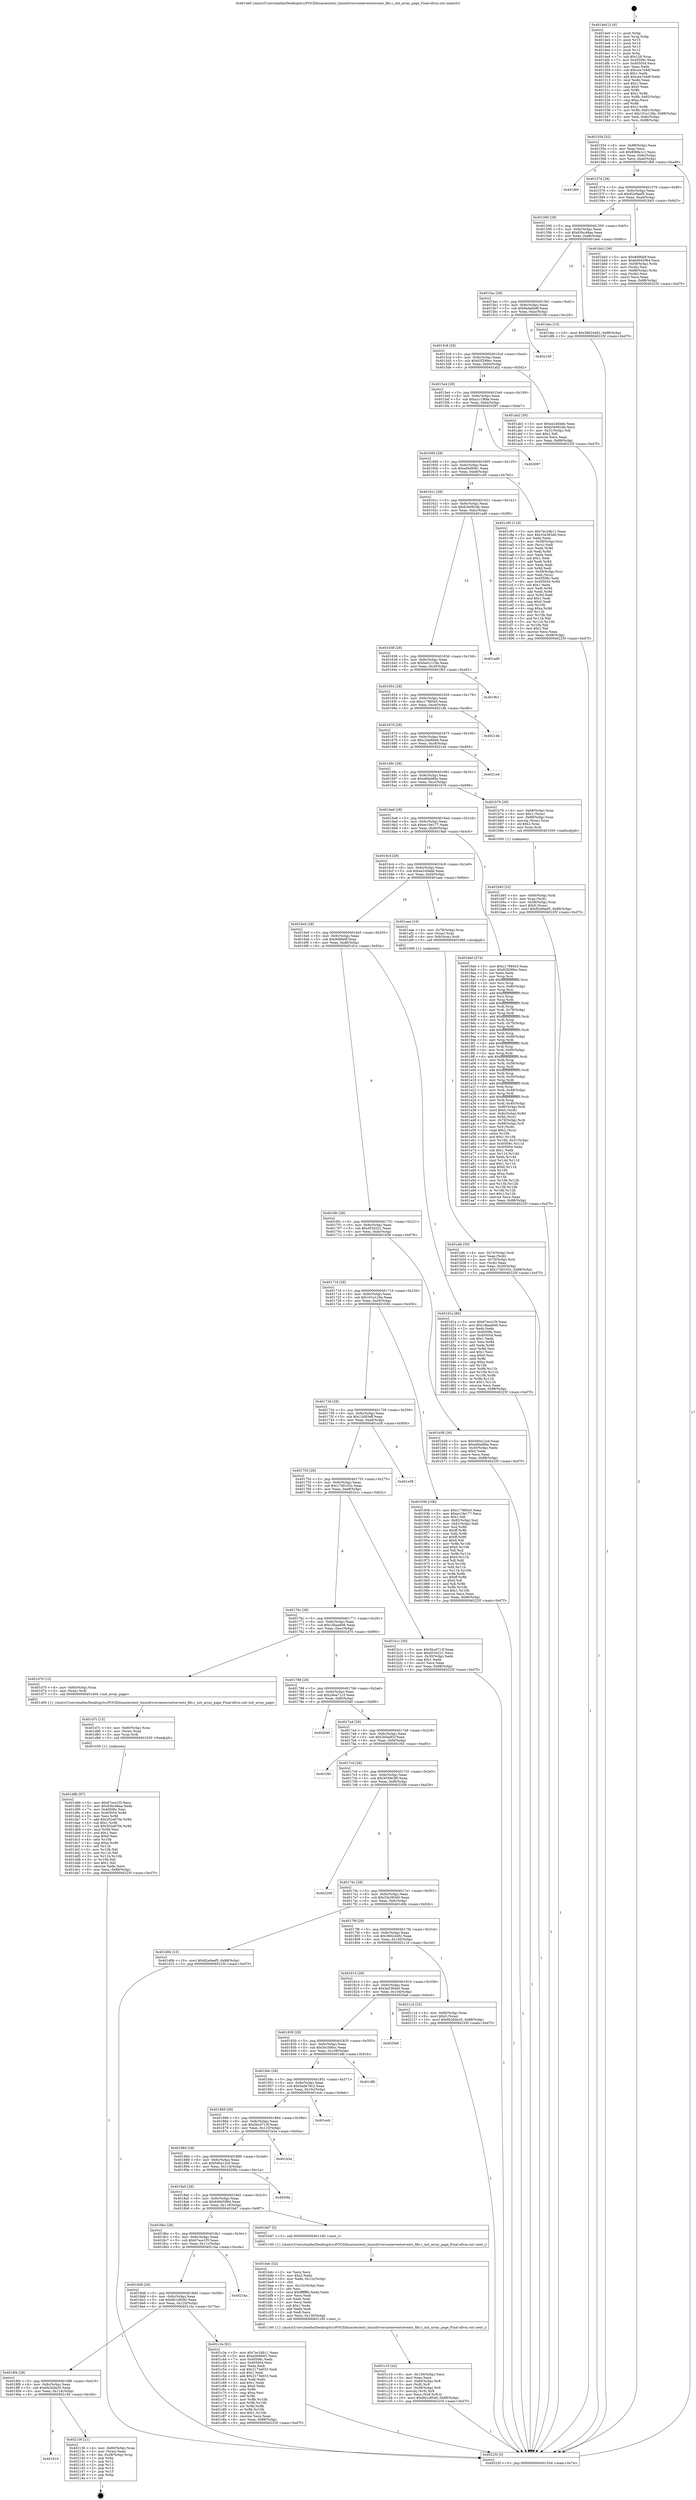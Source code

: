 digraph "0x4014e0" {
  label = "0x4014e0 (/mnt/c/Users/mathe/Desktop/tcc/POCII/binaries/extr_linuxdriversxeneventsevents_fifo.c_init_array_page_Final-ollvm.out::main(0))"
  labelloc = "t"
  node[shape=record]

  Entry [label="",width=0.3,height=0.3,shape=circle,fillcolor=black,style=filled]
  "0x401554" [label="{
     0x401554 [32]\l
     | [instrs]\l
     &nbsp;&nbsp;0x401554 \<+6\>: mov -0x88(%rbp),%eax\l
     &nbsp;&nbsp;0x40155a \<+2\>: mov %eax,%ecx\l
     &nbsp;&nbsp;0x40155c \<+6\>: sub $0x806fa1c1,%ecx\l
     &nbsp;&nbsp;0x401562 \<+6\>: mov %eax,-0x9c(%rbp)\l
     &nbsp;&nbsp;0x401568 \<+6\>: mov %ecx,-0xa0(%rbp)\l
     &nbsp;&nbsp;0x40156e \<+6\>: je 0000000000401fb9 \<main+0xad9\>\l
  }"]
  "0x401fb9" [label="{
     0x401fb9\l
  }", style=dashed]
  "0x401574" [label="{
     0x401574 [28]\l
     | [instrs]\l
     &nbsp;&nbsp;0x401574 \<+5\>: jmp 0000000000401579 \<main+0x99\>\l
     &nbsp;&nbsp;0x401579 \<+6\>: mov -0x9c(%rbp),%eax\l
     &nbsp;&nbsp;0x40157f \<+5\>: sub $0x82e9aef5,%eax\l
     &nbsp;&nbsp;0x401584 \<+6\>: mov %eax,-0xa4(%rbp)\l
     &nbsp;&nbsp;0x40158a \<+6\>: je 0000000000401bb3 \<main+0x6d3\>\l
  }"]
  Exit [label="",width=0.3,height=0.3,shape=circle,fillcolor=black,style=filled,peripheries=2]
  "0x401bb3" [label="{
     0x401bb3 [36]\l
     | [instrs]\l
     &nbsp;&nbsp;0x401bb3 \<+5\>: mov $0x8d9fa0f,%eax\l
     &nbsp;&nbsp;0x401bb8 \<+5\>: mov $0x64945984,%ecx\l
     &nbsp;&nbsp;0x401bbd \<+4\>: mov -0x58(%rbp),%rdx\l
     &nbsp;&nbsp;0x401bc1 \<+2\>: mov (%rdx),%esi\l
     &nbsp;&nbsp;0x401bc3 \<+4\>: mov -0x68(%rbp),%rdx\l
     &nbsp;&nbsp;0x401bc7 \<+2\>: cmp (%rdx),%esi\l
     &nbsp;&nbsp;0x401bc9 \<+3\>: cmovl %ecx,%eax\l
     &nbsp;&nbsp;0x401bcc \<+6\>: mov %eax,-0x88(%rbp)\l
     &nbsp;&nbsp;0x401bd2 \<+5\>: jmp 000000000040225f \<main+0xd7f\>\l
  }"]
  "0x401590" [label="{
     0x401590 [28]\l
     | [instrs]\l
     &nbsp;&nbsp;0x401590 \<+5\>: jmp 0000000000401595 \<main+0xb5\>\l
     &nbsp;&nbsp;0x401595 \<+6\>: mov -0x9c(%rbp),%eax\l
     &nbsp;&nbsp;0x40159b \<+5\>: sub $0x83bc48aa,%eax\l
     &nbsp;&nbsp;0x4015a0 \<+6\>: mov %eax,-0xa8(%rbp)\l
     &nbsp;&nbsp;0x4015a6 \<+6\>: je 0000000000401dec \<main+0x90c\>\l
  }"]
  "0x401910" [label="{
     0x401910\l
  }", style=dashed]
  "0x401dec" [label="{
     0x401dec [15]\l
     | [instrs]\l
     &nbsp;&nbsp;0x401dec \<+10\>: movl $0x36624492,-0x88(%rbp)\l
     &nbsp;&nbsp;0x401df6 \<+5\>: jmp 000000000040225f \<main+0xd7f\>\l
  }"]
  "0x4015ac" [label="{
     0x4015ac [28]\l
     | [instrs]\l
     &nbsp;&nbsp;0x4015ac \<+5\>: jmp 00000000004015b1 \<main+0xd1\>\l
     &nbsp;&nbsp;0x4015b1 \<+6\>: mov -0x9c(%rbp),%eax\l
     &nbsp;&nbsp;0x4015b7 \<+5\>: sub $0x8eda6b8f,%eax\l
     &nbsp;&nbsp;0x4015bc \<+6\>: mov %eax,-0xac(%rbp)\l
     &nbsp;&nbsp;0x4015c2 \<+6\>: je 0000000000402109 \<main+0xc29\>\l
  }"]
  "0x402136" [label="{
     0x402136 [21]\l
     | [instrs]\l
     &nbsp;&nbsp;0x402136 \<+4\>: mov -0x80(%rbp),%rax\l
     &nbsp;&nbsp;0x40213a \<+2\>: mov (%rax),%eax\l
     &nbsp;&nbsp;0x40213c \<+4\>: lea -0x28(%rbp),%rsp\l
     &nbsp;&nbsp;0x402140 \<+1\>: pop %rbx\l
     &nbsp;&nbsp;0x402141 \<+2\>: pop %r12\l
     &nbsp;&nbsp;0x402143 \<+2\>: pop %r13\l
     &nbsp;&nbsp;0x402145 \<+2\>: pop %r14\l
     &nbsp;&nbsp;0x402147 \<+2\>: pop %r15\l
     &nbsp;&nbsp;0x402149 \<+1\>: pop %rbp\l
     &nbsp;&nbsp;0x40214a \<+1\>: ret\l
  }"]
  "0x402109" [label="{
     0x402109\l
  }", style=dashed]
  "0x4015c8" [label="{
     0x4015c8 [28]\l
     | [instrs]\l
     &nbsp;&nbsp;0x4015c8 \<+5\>: jmp 00000000004015cd \<main+0xed\>\l
     &nbsp;&nbsp;0x4015cd \<+6\>: mov -0x9c(%rbp),%eax\l
     &nbsp;&nbsp;0x4015d3 \<+5\>: sub $0x92f299ec,%eax\l
     &nbsp;&nbsp;0x4015d8 \<+6\>: mov %eax,-0xb0(%rbp)\l
     &nbsp;&nbsp;0x4015de \<+6\>: je 0000000000401ab2 \<main+0x5d2\>\l
  }"]
  "0x401d8b" [label="{
     0x401d8b [97]\l
     | [instrs]\l
     &nbsp;&nbsp;0x401d8b \<+5\>: mov $0x67ece1f3,%ecx\l
     &nbsp;&nbsp;0x401d90 \<+5\>: mov $0x83bc48aa,%edx\l
     &nbsp;&nbsp;0x401d95 \<+7\>: mov 0x40506c,%esi\l
     &nbsp;&nbsp;0x401d9c \<+8\>: mov 0x405054,%r8d\l
     &nbsp;&nbsp;0x401da4 \<+3\>: mov %esi,%r9d\l
     &nbsp;&nbsp;0x401da7 \<+7\>: add $0x302e870e,%r9d\l
     &nbsp;&nbsp;0x401dae \<+4\>: sub $0x1,%r9d\l
     &nbsp;&nbsp;0x401db2 \<+7\>: sub $0x302e870e,%r9d\l
     &nbsp;&nbsp;0x401db9 \<+4\>: imul %r9d,%esi\l
     &nbsp;&nbsp;0x401dbd \<+3\>: and $0x1,%esi\l
     &nbsp;&nbsp;0x401dc0 \<+3\>: cmp $0x0,%esi\l
     &nbsp;&nbsp;0x401dc3 \<+4\>: sete %r10b\l
     &nbsp;&nbsp;0x401dc7 \<+4\>: cmp $0xa,%r8d\l
     &nbsp;&nbsp;0x401dcb \<+4\>: setl %r11b\l
     &nbsp;&nbsp;0x401dcf \<+3\>: mov %r10b,%bl\l
     &nbsp;&nbsp;0x401dd2 \<+3\>: and %r11b,%bl\l
     &nbsp;&nbsp;0x401dd5 \<+3\>: xor %r11b,%r10b\l
     &nbsp;&nbsp;0x401dd8 \<+3\>: or %r10b,%bl\l
     &nbsp;&nbsp;0x401ddb \<+3\>: test $0x1,%bl\l
     &nbsp;&nbsp;0x401dde \<+3\>: cmovne %edx,%ecx\l
     &nbsp;&nbsp;0x401de1 \<+6\>: mov %ecx,-0x88(%rbp)\l
     &nbsp;&nbsp;0x401de7 \<+5\>: jmp 000000000040225f \<main+0xd7f\>\l
  }"]
  "0x401ab2" [label="{
     0x401ab2 [30]\l
     | [instrs]\l
     &nbsp;&nbsp;0x401ab2 \<+5\>: mov $0xee240ebb,%eax\l
     &nbsp;&nbsp;0x401ab7 \<+5\>: mov $0xb3e0824b,%ecx\l
     &nbsp;&nbsp;0x401abc \<+3\>: mov -0x31(%rbp),%dl\l
     &nbsp;&nbsp;0x401abf \<+3\>: test $0x1,%dl\l
     &nbsp;&nbsp;0x401ac2 \<+3\>: cmovne %ecx,%eax\l
     &nbsp;&nbsp;0x401ac5 \<+6\>: mov %eax,-0x88(%rbp)\l
     &nbsp;&nbsp;0x401acb \<+5\>: jmp 000000000040225f \<main+0xd7f\>\l
  }"]
  "0x4015e4" [label="{
     0x4015e4 [28]\l
     | [instrs]\l
     &nbsp;&nbsp;0x4015e4 \<+5\>: jmp 00000000004015e9 \<main+0x109\>\l
     &nbsp;&nbsp;0x4015e9 \<+6\>: mov -0x9c(%rbp),%eax\l
     &nbsp;&nbsp;0x4015ef \<+5\>: sub $0xa1c1f6be,%eax\l
     &nbsp;&nbsp;0x4015f4 \<+6\>: mov %eax,-0xb4(%rbp)\l
     &nbsp;&nbsp;0x4015fa \<+6\>: je 0000000000402097 \<main+0xbb7\>\l
  }"]
  "0x401d7c" [label="{
     0x401d7c [15]\l
     | [instrs]\l
     &nbsp;&nbsp;0x401d7c \<+4\>: mov -0x60(%rbp),%rax\l
     &nbsp;&nbsp;0x401d80 \<+3\>: mov (%rax),%rax\l
     &nbsp;&nbsp;0x401d83 \<+3\>: mov %rax,%rdi\l
     &nbsp;&nbsp;0x401d86 \<+5\>: call 0000000000401030 \<free@plt\>\l
     | [calls]\l
     &nbsp;&nbsp;0x401030 \{1\} (unknown)\l
  }"]
  "0x402097" [label="{
     0x402097\l
  }", style=dashed]
  "0x401600" [label="{
     0x401600 [28]\l
     | [instrs]\l
     &nbsp;&nbsp;0x401600 \<+5\>: jmp 0000000000401605 \<main+0x125\>\l
     &nbsp;&nbsp;0x401605 \<+6\>: mov -0x9c(%rbp),%eax\l
     &nbsp;&nbsp;0x40160b \<+5\>: sub $0xa56d94f1,%eax\l
     &nbsp;&nbsp;0x401610 \<+6\>: mov %eax,-0xb8(%rbp)\l
     &nbsp;&nbsp;0x401616 \<+6\>: je 0000000000401c95 \<main+0x7b5\>\l
  }"]
  "0x4018f4" [label="{
     0x4018f4 [28]\l
     | [instrs]\l
     &nbsp;&nbsp;0x4018f4 \<+5\>: jmp 00000000004018f9 \<main+0x419\>\l
     &nbsp;&nbsp;0x4018f9 \<+6\>: mov -0x9c(%rbp),%eax\l
     &nbsp;&nbsp;0x4018ff \<+5\>: sub $0x6b2bda35,%eax\l
     &nbsp;&nbsp;0x401904 \<+6\>: mov %eax,-0x124(%rbp)\l
     &nbsp;&nbsp;0x40190a \<+6\>: je 0000000000402136 \<main+0xc56\>\l
  }"]
  "0x401c95" [label="{
     0x401c95 [118]\l
     | [instrs]\l
     &nbsp;&nbsp;0x401c95 \<+5\>: mov $0x7ec2db11,%eax\l
     &nbsp;&nbsp;0x401c9a \<+5\>: mov $0x33e383d0,%ecx\l
     &nbsp;&nbsp;0x401c9f \<+2\>: xor %edx,%edx\l
     &nbsp;&nbsp;0x401ca1 \<+4\>: mov -0x58(%rbp),%rsi\l
     &nbsp;&nbsp;0x401ca5 \<+2\>: mov (%rsi),%edi\l
     &nbsp;&nbsp;0x401ca7 \<+3\>: mov %edx,%r8d\l
     &nbsp;&nbsp;0x401caa \<+3\>: sub %edi,%r8d\l
     &nbsp;&nbsp;0x401cad \<+2\>: mov %edx,%edi\l
     &nbsp;&nbsp;0x401caf \<+3\>: sub $0x1,%edi\l
     &nbsp;&nbsp;0x401cb2 \<+3\>: add %edi,%r8d\l
     &nbsp;&nbsp;0x401cb5 \<+2\>: mov %edx,%edi\l
     &nbsp;&nbsp;0x401cb7 \<+3\>: sub %r8d,%edi\l
     &nbsp;&nbsp;0x401cba \<+4\>: mov -0x58(%rbp),%rsi\l
     &nbsp;&nbsp;0x401cbe \<+2\>: mov %edi,(%rsi)\l
     &nbsp;&nbsp;0x401cc0 \<+7\>: mov 0x40506c,%edi\l
     &nbsp;&nbsp;0x401cc7 \<+8\>: mov 0x405054,%r8d\l
     &nbsp;&nbsp;0x401ccf \<+3\>: sub $0x1,%edx\l
     &nbsp;&nbsp;0x401cd2 \<+3\>: mov %edi,%r9d\l
     &nbsp;&nbsp;0x401cd5 \<+3\>: add %edx,%r9d\l
     &nbsp;&nbsp;0x401cd8 \<+4\>: imul %r9d,%edi\l
     &nbsp;&nbsp;0x401cdc \<+3\>: and $0x1,%edi\l
     &nbsp;&nbsp;0x401cdf \<+3\>: cmp $0x0,%edi\l
     &nbsp;&nbsp;0x401ce2 \<+4\>: sete %r10b\l
     &nbsp;&nbsp;0x401ce6 \<+4\>: cmp $0xa,%r8d\l
     &nbsp;&nbsp;0x401cea \<+4\>: setl %r11b\l
     &nbsp;&nbsp;0x401cee \<+3\>: mov %r10b,%bl\l
     &nbsp;&nbsp;0x401cf1 \<+3\>: and %r11b,%bl\l
     &nbsp;&nbsp;0x401cf4 \<+3\>: xor %r11b,%r10b\l
     &nbsp;&nbsp;0x401cf7 \<+3\>: or %r10b,%bl\l
     &nbsp;&nbsp;0x401cfa \<+3\>: test $0x1,%bl\l
     &nbsp;&nbsp;0x401cfd \<+3\>: cmovne %ecx,%eax\l
     &nbsp;&nbsp;0x401d00 \<+6\>: mov %eax,-0x88(%rbp)\l
     &nbsp;&nbsp;0x401d06 \<+5\>: jmp 000000000040225f \<main+0xd7f\>\l
  }"]
  "0x40161c" [label="{
     0x40161c [28]\l
     | [instrs]\l
     &nbsp;&nbsp;0x40161c \<+5\>: jmp 0000000000401621 \<main+0x141\>\l
     &nbsp;&nbsp;0x401621 \<+6\>: mov -0x9c(%rbp),%eax\l
     &nbsp;&nbsp;0x401627 \<+5\>: sub $0xb3e0824b,%eax\l
     &nbsp;&nbsp;0x40162c \<+6\>: mov %eax,-0xbc(%rbp)\l
     &nbsp;&nbsp;0x401632 \<+6\>: je 0000000000401ad0 \<main+0x5f0\>\l
  }"]
  "0x401c3a" [label="{
     0x401c3a [91]\l
     | [instrs]\l
     &nbsp;&nbsp;0x401c3a \<+5\>: mov $0x7ec2db11,%eax\l
     &nbsp;&nbsp;0x401c3f \<+5\>: mov $0xa56d94f1,%ecx\l
     &nbsp;&nbsp;0x401c44 \<+7\>: mov 0x40506c,%edx\l
     &nbsp;&nbsp;0x401c4b \<+7\>: mov 0x405054,%esi\l
     &nbsp;&nbsp;0x401c52 \<+2\>: mov %edx,%edi\l
     &nbsp;&nbsp;0x401c54 \<+6\>: sub $0x2173e033,%edi\l
     &nbsp;&nbsp;0x401c5a \<+3\>: sub $0x1,%edi\l
     &nbsp;&nbsp;0x401c5d \<+6\>: add $0x2173e033,%edi\l
     &nbsp;&nbsp;0x401c63 \<+3\>: imul %edi,%edx\l
     &nbsp;&nbsp;0x401c66 \<+3\>: and $0x1,%edx\l
     &nbsp;&nbsp;0x401c69 \<+3\>: cmp $0x0,%edx\l
     &nbsp;&nbsp;0x401c6c \<+4\>: sete %r8b\l
     &nbsp;&nbsp;0x401c70 \<+3\>: cmp $0xa,%esi\l
     &nbsp;&nbsp;0x401c73 \<+4\>: setl %r9b\l
     &nbsp;&nbsp;0x401c77 \<+3\>: mov %r8b,%r10b\l
     &nbsp;&nbsp;0x401c7a \<+3\>: and %r9b,%r10b\l
     &nbsp;&nbsp;0x401c7d \<+3\>: xor %r9b,%r8b\l
     &nbsp;&nbsp;0x401c80 \<+3\>: or %r8b,%r10b\l
     &nbsp;&nbsp;0x401c83 \<+4\>: test $0x1,%r10b\l
     &nbsp;&nbsp;0x401c87 \<+3\>: cmovne %ecx,%eax\l
     &nbsp;&nbsp;0x401c8a \<+6\>: mov %eax,-0x88(%rbp)\l
     &nbsp;&nbsp;0x401c90 \<+5\>: jmp 000000000040225f \<main+0xd7f\>\l
  }"]
  "0x401ad0" [label="{
     0x401ad0\l
  }", style=dashed]
  "0x401638" [label="{
     0x401638 [28]\l
     | [instrs]\l
     &nbsp;&nbsp;0x401638 \<+5\>: jmp 000000000040163d \<main+0x15d\>\l
     &nbsp;&nbsp;0x40163d \<+6\>: mov -0x9c(%rbp),%eax\l
     &nbsp;&nbsp;0x401643 \<+5\>: sub $0xbe01219e,%eax\l
     &nbsp;&nbsp;0x401648 \<+6\>: mov %eax,-0xc0(%rbp)\l
     &nbsp;&nbsp;0x40164e \<+6\>: je 0000000000401f63 \<main+0xa83\>\l
  }"]
  "0x4018d8" [label="{
     0x4018d8 [28]\l
     | [instrs]\l
     &nbsp;&nbsp;0x4018d8 \<+5\>: jmp 00000000004018dd \<main+0x3fd\>\l
     &nbsp;&nbsp;0x4018dd \<+6\>: mov -0x9c(%rbp),%eax\l
     &nbsp;&nbsp;0x4018e3 \<+5\>: sub $0x6b1c8540,%eax\l
     &nbsp;&nbsp;0x4018e8 \<+6\>: mov %eax,-0x120(%rbp)\l
     &nbsp;&nbsp;0x4018ee \<+6\>: je 0000000000401c3a \<main+0x75a\>\l
  }"]
  "0x401f63" [label="{
     0x401f63\l
  }", style=dashed]
  "0x401654" [label="{
     0x401654 [28]\l
     | [instrs]\l
     &nbsp;&nbsp;0x401654 \<+5\>: jmp 0000000000401659 \<main+0x179\>\l
     &nbsp;&nbsp;0x401659 \<+6\>: mov -0x9c(%rbp),%eax\l
     &nbsp;&nbsp;0x40165f \<+5\>: sub $0xc17885e5,%eax\l
     &nbsp;&nbsp;0x401664 \<+6\>: mov %eax,-0xc4(%rbp)\l
     &nbsp;&nbsp;0x40166a \<+6\>: je 000000000040214b \<main+0xc6b\>\l
  }"]
  "0x4021ba" [label="{
     0x4021ba\l
  }", style=dashed]
  "0x40214b" [label="{
     0x40214b\l
  }", style=dashed]
  "0x401670" [label="{
     0x401670 [28]\l
     | [instrs]\l
     &nbsp;&nbsp;0x401670 \<+5\>: jmp 0000000000401675 \<main+0x195\>\l
     &nbsp;&nbsp;0x401675 \<+6\>: mov -0x9c(%rbp),%eax\l
     &nbsp;&nbsp;0x40167b \<+5\>: sub $0xc2de6bdd,%eax\l
     &nbsp;&nbsp;0x401680 \<+6\>: mov %eax,-0xc8(%rbp)\l
     &nbsp;&nbsp;0x401686 \<+6\>: je 00000000004021e4 \<main+0xd04\>\l
  }"]
  "0x401c10" [label="{
     0x401c10 [42]\l
     | [instrs]\l
     &nbsp;&nbsp;0x401c10 \<+6\>: mov -0x130(%rbp),%ecx\l
     &nbsp;&nbsp;0x401c16 \<+3\>: imul %eax,%ecx\l
     &nbsp;&nbsp;0x401c19 \<+4\>: mov -0x60(%rbp),%r8\l
     &nbsp;&nbsp;0x401c1d \<+3\>: mov (%r8),%r8\l
     &nbsp;&nbsp;0x401c20 \<+4\>: mov -0x58(%rbp),%r9\l
     &nbsp;&nbsp;0x401c24 \<+3\>: movslq (%r9),%r9\l
     &nbsp;&nbsp;0x401c27 \<+4\>: mov %ecx,(%r8,%r9,4)\l
     &nbsp;&nbsp;0x401c2b \<+10\>: movl $0x6b1c8540,-0x88(%rbp)\l
     &nbsp;&nbsp;0x401c35 \<+5\>: jmp 000000000040225f \<main+0xd7f\>\l
  }"]
  "0x4021e4" [label="{
     0x4021e4\l
  }", style=dashed]
  "0x40168c" [label="{
     0x40168c [28]\l
     | [instrs]\l
     &nbsp;&nbsp;0x40168c \<+5\>: jmp 0000000000401691 \<main+0x1b1\>\l
     &nbsp;&nbsp;0x401691 \<+6\>: mov -0x9c(%rbp),%eax\l
     &nbsp;&nbsp;0x401697 \<+5\>: sub $0xe9da9fda,%eax\l
     &nbsp;&nbsp;0x40169c \<+6\>: mov %eax,-0xcc(%rbp)\l
     &nbsp;&nbsp;0x4016a2 \<+6\>: je 0000000000401b76 \<main+0x696\>\l
  }"]
  "0x401bdc" [label="{
     0x401bdc [52]\l
     | [instrs]\l
     &nbsp;&nbsp;0x401bdc \<+2\>: xor %ecx,%ecx\l
     &nbsp;&nbsp;0x401bde \<+5\>: mov $0x2,%edx\l
     &nbsp;&nbsp;0x401be3 \<+6\>: mov %edx,-0x12c(%rbp)\l
     &nbsp;&nbsp;0x401be9 \<+1\>: cltd\l
     &nbsp;&nbsp;0x401bea \<+6\>: mov -0x12c(%rbp),%esi\l
     &nbsp;&nbsp;0x401bf0 \<+2\>: idiv %esi\l
     &nbsp;&nbsp;0x401bf2 \<+6\>: imul $0xfffffffe,%edx,%edx\l
     &nbsp;&nbsp;0x401bf8 \<+2\>: mov %ecx,%edi\l
     &nbsp;&nbsp;0x401bfa \<+2\>: sub %edx,%edi\l
     &nbsp;&nbsp;0x401bfc \<+2\>: mov %ecx,%edx\l
     &nbsp;&nbsp;0x401bfe \<+3\>: sub $0x1,%edx\l
     &nbsp;&nbsp;0x401c01 \<+2\>: add %edx,%edi\l
     &nbsp;&nbsp;0x401c03 \<+2\>: sub %edi,%ecx\l
     &nbsp;&nbsp;0x401c05 \<+6\>: mov %ecx,-0x130(%rbp)\l
     &nbsp;&nbsp;0x401c0b \<+5\>: call 0000000000401160 \<next_i\>\l
     | [calls]\l
     &nbsp;&nbsp;0x401160 \{1\} (/mnt/c/Users/mathe/Desktop/tcc/POCII/binaries/extr_linuxdriversxeneventsevents_fifo.c_init_array_page_Final-ollvm.out::next_i)\l
  }"]
  "0x401b76" [label="{
     0x401b76 [29]\l
     | [instrs]\l
     &nbsp;&nbsp;0x401b76 \<+4\>: mov -0x68(%rbp),%rax\l
     &nbsp;&nbsp;0x401b7a \<+6\>: movl $0x1,(%rax)\l
     &nbsp;&nbsp;0x401b80 \<+4\>: mov -0x68(%rbp),%rax\l
     &nbsp;&nbsp;0x401b84 \<+3\>: movslq (%rax),%rax\l
     &nbsp;&nbsp;0x401b87 \<+4\>: shl $0x2,%rax\l
     &nbsp;&nbsp;0x401b8b \<+3\>: mov %rax,%rdi\l
     &nbsp;&nbsp;0x401b8e \<+5\>: call 0000000000401050 \<malloc@plt\>\l
     | [calls]\l
     &nbsp;&nbsp;0x401050 \{1\} (unknown)\l
  }"]
  "0x4016a8" [label="{
     0x4016a8 [28]\l
     | [instrs]\l
     &nbsp;&nbsp;0x4016a8 \<+5\>: jmp 00000000004016ad \<main+0x1cd\>\l
     &nbsp;&nbsp;0x4016ad \<+6\>: mov -0x9c(%rbp),%eax\l
     &nbsp;&nbsp;0x4016b3 \<+5\>: sub $0xec19e177,%eax\l
     &nbsp;&nbsp;0x4016b8 \<+6\>: mov %eax,-0xd0(%rbp)\l
     &nbsp;&nbsp;0x4016be \<+6\>: je 00000000004019a0 \<main+0x4c0\>\l
  }"]
  "0x4018bc" [label="{
     0x4018bc [28]\l
     | [instrs]\l
     &nbsp;&nbsp;0x4018bc \<+5\>: jmp 00000000004018c1 \<main+0x3e1\>\l
     &nbsp;&nbsp;0x4018c1 \<+6\>: mov -0x9c(%rbp),%eax\l
     &nbsp;&nbsp;0x4018c7 \<+5\>: sub $0x67ece1f3,%eax\l
     &nbsp;&nbsp;0x4018cc \<+6\>: mov %eax,-0x11c(%rbp)\l
     &nbsp;&nbsp;0x4018d2 \<+6\>: je 00000000004021ba \<main+0xcda\>\l
  }"]
  "0x4019a0" [label="{
     0x4019a0 [274]\l
     | [instrs]\l
     &nbsp;&nbsp;0x4019a0 \<+5\>: mov $0xc17885e5,%eax\l
     &nbsp;&nbsp;0x4019a5 \<+5\>: mov $0x92f299ec,%ecx\l
     &nbsp;&nbsp;0x4019aa \<+2\>: xor %edx,%edx\l
     &nbsp;&nbsp;0x4019ac \<+3\>: mov %rsp,%rsi\l
     &nbsp;&nbsp;0x4019af \<+4\>: add $0xfffffffffffffff0,%rsi\l
     &nbsp;&nbsp;0x4019b3 \<+3\>: mov %rsi,%rsp\l
     &nbsp;&nbsp;0x4019b6 \<+4\>: mov %rsi,-0x80(%rbp)\l
     &nbsp;&nbsp;0x4019ba \<+3\>: mov %rsp,%rsi\l
     &nbsp;&nbsp;0x4019bd \<+4\>: add $0xfffffffffffffff0,%rsi\l
     &nbsp;&nbsp;0x4019c1 \<+3\>: mov %rsi,%rsp\l
     &nbsp;&nbsp;0x4019c4 \<+3\>: mov %rsp,%rdi\l
     &nbsp;&nbsp;0x4019c7 \<+4\>: add $0xfffffffffffffff0,%rdi\l
     &nbsp;&nbsp;0x4019cb \<+3\>: mov %rdi,%rsp\l
     &nbsp;&nbsp;0x4019ce \<+4\>: mov %rdi,-0x78(%rbp)\l
     &nbsp;&nbsp;0x4019d2 \<+3\>: mov %rsp,%rdi\l
     &nbsp;&nbsp;0x4019d5 \<+4\>: add $0xfffffffffffffff0,%rdi\l
     &nbsp;&nbsp;0x4019d9 \<+3\>: mov %rdi,%rsp\l
     &nbsp;&nbsp;0x4019dc \<+4\>: mov %rdi,-0x70(%rbp)\l
     &nbsp;&nbsp;0x4019e0 \<+3\>: mov %rsp,%rdi\l
     &nbsp;&nbsp;0x4019e3 \<+4\>: add $0xfffffffffffffff0,%rdi\l
     &nbsp;&nbsp;0x4019e7 \<+3\>: mov %rdi,%rsp\l
     &nbsp;&nbsp;0x4019ea \<+4\>: mov %rdi,-0x68(%rbp)\l
     &nbsp;&nbsp;0x4019ee \<+3\>: mov %rsp,%rdi\l
     &nbsp;&nbsp;0x4019f1 \<+4\>: add $0xfffffffffffffff0,%rdi\l
     &nbsp;&nbsp;0x4019f5 \<+3\>: mov %rdi,%rsp\l
     &nbsp;&nbsp;0x4019f8 \<+4\>: mov %rdi,-0x60(%rbp)\l
     &nbsp;&nbsp;0x4019fc \<+3\>: mov %rsp,%rdi\l
     &nbsp;&nbsp;0x4019ff \<+4\>: add $0xfffffffffffffff0,%rdi\l
     &nbsp;&nbsp;0x401a03 \<+3\>: mov %rdi,%rsp\l
     &nbsp;&nbsp;0x401a06 \<+4\>: mov %rdi,-0x58(%rbp)\l
     &nbsp;&nbsp;0x401a0a \<+3\>: mov %rsp,%rdi\l
     &nbsp;&nbsp;0x401a0d \<+4\>: add $0xfffffffffffffff0,%rdi\l
     &nbsp;&nbsp;0x401a11 \<+3\>: mov %rdi,%rsp\l
     &nbsp;&nbsp;0x401a14 \<+4\>: mov %rdi,-0x50(%rbp)\l
     &nbsp;&nbsp;0x401a18 \<+3\>: mov %rsp,%rdi\l
     &nbsp;&nbsp;0x401a1b \<+4\>: add $0xfffffffffffffff0,%rdi\l
     &nbsp;&nbsp;0x401a1f \<+3\>: mov %rdi,%rsp\l
     &nbsp;&nbsp;0x401a22 \<+4\>: mov %rdi,-0x48(%rbp)\l
     &nbsp;&nbsp;0x401a26 \<+3\>: mov %rsp,%rdi\l
     &nbsp;&nbsp;0x401a29 \<+4\>: add $0xfffffffffffffff0,%rdi\l
     &nbsp;&nbsp;0x401a2d \<+3\>: mov %rdi,%rsp\l
     &nbsp;&nbsp;0x401a30 \<+4\>: mov %rdi,-0x40(%rbp)\l
     &nbsp;&nbsp;0x401a34 \<+4\>: mov -0x80(%rbp),%rdi\l
     &nbsp;&nbsp;0x401a38 \<+6\>: movl $0x0,(%rdi)\l
     &nbsp;&nbsp;0x401a3e \<+7\>: mov -0x8c(%rbp),%r8d\l
     &nbsp;&nbsp;0x401a45 \<+3\>: mov %r8d,(%rsi)\l
     &nbsp;&nbsp;0x401a48 \<+4\>: mov -0x78(%rbp),%rdi\l
     &nbsp;&nbsp;0x401a4c \<+7\>: mov -0x98(%rbp),%r9\l
     &nbsp;&nbsp;0x401a53 \<+3\>: mov %r9,(%rdi)\l
     &nbsp;&nbsp;0x401a56 \<+3\>: cmpl $0x2,(%rsi)\l
     &nbsp;&nbsp;0x401a59 \<+4\>: setne %r10b\l
     &nbsp;&nbsp;0x401a5d \<+4\>: and $0x1,%r10b\l
     &nbsp;&nbsp;0x401a61 \<+4\>: mov %r10b,-0x31(%rbp)\l
     &nbsp;&nbsp;0x401a65 \<+8\>: mov 0x40506c,%r11d\l
     &nbsp;&nbsp;0x401a6d \<+7\>: mov 0x405054,%ebx\l
     &nbsp;&nbsp;0x401a74 \<+3\>: sub $0x1,%edx\l
     &nbsp;&nbsp;0x401a77 \<+3\>: mov %r11d,%r14d\l
     &nbsp;&nbsp;0x401a7a \<+3\>: add %edx,%r14d\l
     &nbsp;&nbsp;0x401a7d \<+4\>: imul %r14d,%r11d\l
     &nbsp;&nbsp;0x401a81 \<+4\>: and $0x1,%r11d\l
     &nbsp;&nbsp;0x401a85 \<+4\>: cmp $0x0,%r11d\l
     &nbsp;&nbsp;0x401a89 \<+4\>: sete %r10b\l
     &nbsp;&nbsp;0x401a8d \<+3\>: cmp $0xa,%ebx\l
     &nbsp;&nbsp;0x401a90 \<+4\>: setl %r15b\l
     &nbsp;&nbsp;0x401a94 \<+3\>: mov %r10b,%r12b\l
     &nbsp;&nbsp;0x401a97 \<+3\>: and %r15b,%r12b\l
     &nbsp;&nbsp;0x401a9a \<+3\>: xor %r15b,%r10b\l
     &nbsp;&nbsp;0x401a9d \<+3\>: or %r10b,%r12b\l
     &nbsp;&nbsp;0x401aa0 \<+4\>: test $0x1,%r12b\l
     &nbsp;&nbsp;0x401aa4 \<+3\>: cmovne %ecx,%eax\l
     &nbsp;&nbsp;0x401aa7 \<+6\>: mov %eax,-0x88(%rbp)\l
     &nbsp;&nbsp;0x401aad \<+5\>: jmp 000000000040225f \<main+0xd7f\>\l
  }"]
  "0x4016c4" [label="{
     0x4016c4 [28]\l
     | [instrs]\l
     &nbsp;&nbsp;0x4016c4 \<+5\>: jmp 00000000004016c9 \<main+0x1e9\>\l
     &nbsp;&nbsp;0x4016c9 \<+6\>: mov -0x9c(%rbp),%eax\l
     &nbsp;&nbsp;0x4016cf \<+5\>: sub $0xee240ebb,%eax\l
     &nbsp;&nbsp;0x4016d4 \<+6\>: mov %eax,-0xd4(%rbp)\l
     &nbsp;&nbsp;0x4016da \<+6\>: je 0000000000401aee \<main+0x60e\>\l
  }"]
  "0x401bd7" [label="{
     0x401bd7 [5]\l
     | [instrs]\l
     &nbsp;&nbsp;0x401bd7 \<+5\>: call 0000000000401160 \<next_i\>\l
     | [calls]\l
     &nbsp;&nbsp;0x401160 \{1\} (/mnt/c/Users/mathe/Desktop/tcc/POCII/binaries/extr_linuxdriversxeneventsevents_fifo.c_init_array_page_Final-ollvm.out::next_i)\l
  }"]
  "0x401aee" [label="{
     0x401aee [16]\l
     | [instrs]\l
     &nbsp;&nbsp;0x401aee \<+4\>: mov -0x78(%rbp),%rax\l
     &nbsp;&nbsp;0x401af2 \<+3\>: mov (%rax),%rax\l
     &nbsp;&nbsp;0x401af5 \<+4\>: mov 0x8(%rax),%rdi\l
     &nbsp;&nbsp;0x401af9 \<+5\>: call 0000000000401060 \<atoi@plt\>\l
     | [calls]\l
     &nbsp;&nbsp;0x401060 \{1\} (unknown)\l
  }"]
  "0x4016e0" [label="{
     0x4016e0 [28]\l
     | [instrs]\l
     &nbsp;&nbsp;0x4016e0 \<+5\>: jmp 00000000004016e5 \<main+0x205\>\l
     &nbsp;&nbsp;0x4016e5 \<+6\>: mov -0x9c(%rbp),%eax\l
     &nbsp;&nbsp;0x4016eb \<+5\>: sub $0x8d9fa0f,%eax\l
     &nbsp;&nbsp;0x4016f0 \<+6\>: mov %eax,-0xd8(%rbp)\l
     &nbsp;&nbsp;0x4016f6 \<+6\>: je 0000000000401d1a \<main+0x83a\>\l
  }"]
  "0x4018a0" [label="{
     0x4018a0 [28]\l
     | [instrs]\l
     &nbsp;&nbsp;0x4018a0 \<+5\>: jmp 00000000004018a5 \<main+0x3c5\>\l
     &nbsp;&nbsp;0x4018a5 \<+6\>: mov -0x9c(%rbp),%eax\l
     &nbsp;&nbsp;0x4018ab \<+5\>: sub $0x64945984,%eax\l
     &nbsp;&nbsp;0x4018b0 \<+6\>: mov %eax,-0x118(%rbp)\l
     &nbsp;&nbsp;0x4018b6 \<+6\>: je 0000000000401bd7 \<main+0x6f7\>\l
  }"]
  "0x401d1a" [label="{
     0x401d1a [86]\l
     | [instrs]\l
     &nbsp;&nbsp;0x401d1a \<+5\>: mov $0x67ece1f3,%eax\l
     &nbsp;&nbsp;0x401d1f \<+5\>: mov $0x1dbaa946,%ecx\l
     &nbsp;&nbsp;0x401d24 \<+2\>: xor %edx,%edx\l
     &nbsp;&nbsp;0x401d26 \<+7\>: mov 0x40506c,%esi\l
     &nbsp;&nbsp;0x401d2d \<+7\>: mov 0x405054,%edi\l
     &nbsp;&nbsp;0x401d34 \<+3\>: sub $0x1,%edx\l
     &nbsp;&nbsp;0x401d37 \<+3\>: mov %esi,%r8d\l
     &nbsp;&nbsp;0x401d3a \<+3\>: add %edx,%r8d\l
     &nbsp;&nbsp;0x401d3d \<+4\>: imul %r8d,%esi\l
     &nbsp;&nbsp;0x401d41 \<+3\>: and $0x1,%esi\l
     &nbsp;&nbsp;0x401d44 \<+3\>: cmp $0x0,%esi\l
     &nbsp;&nbsp;0x401d47 \<+4\>: sete %r9b\l
     &nbsp;&nbsp;0x401d4b \<+3\>: cmp $0xa,%edi\l
     &nbsp;&nbsp;0x401d4e \<+4\>: setl %r10b\l
     &nbsp;&nbsp;0x401d52 \<+3\>: mov %r9b,%r11b\l
     &nbsp;&nbsp;0x401d55 \<+3\>: and %r10b,%r11b\l
     &nbsp;&nbsp;0x401d58 \<+3\>: xor %r10b,%r9b\l
     &nbsp;&nbsp;0x401d5b \<+3\>: or %r9b,%r11b\l
     &nbsp;&nbsp;0x401d5e \<+4\>: test $0x1,%r11b\l
     &nbsp;&nbsp;0x401d62 \<+3\>: cmovne %ecx,%eax\l
     &nbsp;&nbsp;0x401d65 \<+6\>: mov %eax,-0x88(%rbp)\l
     &nbsp;&nbsp;0x401d6b \<+5\>: jmp 000000000040225f \<main+0xd7f\>\l
  }"]
  "0x4016fc" [label="{
     0x4016fc [28]\l
     | [instrs]\l
     &nbsp;&nbsp;0x4016fc \<+5\>: jmp 0000000000401701 \<main+0x221\>\l
     &nbsp;&nbsp;0x401701 \<+6\>: mov -0x9c(%rbp),%eax\l
     &nbsp;&nbsp;0x401707 \<+5\>: sub $0xd534221,%eax\l
     &nbsp;&nbsp;0x40170c \<+6\>: mov %eax,-0xdc(%rbp)\l
     &nbsp;&nbsp;0x401712 \<+6\>: je 0000000000401b58 \<main+0x678\>\l
  }"]
  "0x4020fa" [label="{
     0x4020fa\l
  }", style=dashed]
  "0x401b58" [label="{
     0x401b58 [30]\l
     | [instrs]\l
     &nbsp;&nbsp;0x401b58 \<+5\>: mov $0x5d0a12cd,%eax\l
     &nbsp;&nbsp;0x401b5d \<+5\>: mov $0xe9da9fda,%ecx\l
     &nbsp;&nbsp;0x401b62 \<+3\>: mov -0x30(%rbp),%edx\l
     &nbsp;&nbsp;0x401b65 \<+3\>: cmp $0x0,%edx\l
     &nbsp;&nbsp;0x401b68 \<+3\>: cmove %ecx,%eax\l
     &nbsp;&nbsp;0x401b6b \<+6\>: mov %eax,-0x88(%rbp)\l
     &nbsp;&nbsp;0x401b71 \<+5\>: jmp 000000000040225f \<main+0xd7f\>\l
  }"]
  "0x401718" [label="{
     0x401718 [28]\l
     | [instrs]\l
     &nbsp;&nbsp;0x401718 \<+5\>: jmp 000000000040171d \<main+0x23d\>\l
     &nbsp;&nbsp;0x40171d \<+6\>: mov -0x9c(%rbp),%eax\l
     &nbsp;&nbsp;0x401723 \<+5\>: sub $0x101e128a,%eax\l
     &nbsp;&nbsp;0x401728 \<+6\>: mov %eax,-0xe0(%rbp)\l
     &nbsp;&nbsp;0x40172e \<+6\>: je 0000000000401936 \<main+0x456\>\l
  }"]
  "0x401884" [label="{
     0x401884 [28]\l
     | [instrs]\l
     &nbsp;&nbsp;0x401884 \<+5\>: jmp 0000000000401889 \<main+0x3a9\>\l
     &nbsp;&nbsp;0x401889 \<+6\>: mov -0x9c(%rbp),%eax\l
     &nbsp;&nbsp;0x40188f \<+5\>: sub $0x5d0a12cd,%eax\l
     &nbsp;&nbsp;0x401894 \<+6\>: mov %eax,-0x114(%rbp)\l
     &nbsp;&nbsp;0x40189a \<+6\>: je 00000000004020fa \<main+0xc1a\>\l
  }"]
  "0x401936" [label="{
     0x401936 [106]\l
     | [instrs]\l
     &nbsp;&nbsp;0x401936 \<+5\>: mov $0xc17885e5,%eax\l
     &nbsp;&nbsp;0x40193b \<+5\>: mov $0xec19e177,%ecx\l
     &nbsp;&nbsp;0x401940 \<+2\>: mov $0x1,%dl\l
     &nbsp;&nbsp;0x401942 \<+7\>: mov -0x82(%rbp),%sil\l
     &nbsp;&nbsp;0x401949 \<+7\>: mov -0x81(%rbp),%dil\l
     &nbsp;&nbsp;0x401950 \<+3\>: mov %sil,%r8b\l
     &nbsp;&nbsp;0x401953 \<+4\>: xor $0xff,%r8b\l
     &nbsp;&nbsp;0x401957 \<+3\>: mov %dil,%r9b\l
     &nbsp;&nbsp;0x40195a \<+4\>: xor $0xff,%r9b\l
     &nbsp;&nbsp;0x40195e \<+3\>: xor $0x0,%dl\l
     &nbsp;&nbsp;0x401961 \<+3\>: mov %r8b,%r10b\l
     &nbsp;&nbsp;0x401964 \<+4\>: and $0x0,%r10b\l
     &nbsp;&nbsp;0x401968 \<+3\>: and %dl,%sil\l
     &nbsp;&nbsp;0x40196b \<+3\>: mov %r9b,%r11b\l
     &nbsp;&nbsp;0x40196e \<+4\>: and $0x0,%r11b\l
     &nbsp;&nbsp;0x401972 \<+3\>: and %dl,%dil\l
     &nbsp;&nbsp;0x401975 \<+3\>: or %sil,%r10b\l
     &nbsp;&nbsp;0x401978 \<+3\>: or %dil,%r11b\l
     &nbsp;&nbsp;0x40197b \<+3\>: xor %r11b,%r10b\l
     &nbsp;&nbsp;0x40197e \<+3\>: or %r9b,%r8b\l
     &nbsp;&nbsp;0x401981 \<+4\>: xor $0xff,%r8b\l
     &nbsp;&nbsp;0x401985 \<+3\>: or $0x0,%dl\l
     &nbsp;&nbsp;0x401988 \<+3\>: and %dl,%r8b\l
     &nbsp;&nbsp;0x40198b \<+3\>: or %r8b,%r10b\l
     &nbsp;&nbsp;0x40198e \<+4\>: test $0x1,%r10b\l
     &nbsp;&nbsp;0x401992 \<+3\>: cmovne %ecx,%eax\l
     &nbsp;&nbsp;0x401995 \<+6\>: mov %eax,-0x88(%rbp)\l
     &nbsp;&nbsp;0x40199b \<+5\>: jmp 000000000040225f \<main+0xd7f\>\l
  }"]
  "0x401734" [label="{
     0x401734 [28]\l
     | [instrs]\l
     &nbsp;&nbsp;0x401734 \<+5\>: jmp 0000000000401739 \<main+0x259\>\l
     &nbsp;&nbsp;0x401739 \<+6\>: mov -0x9c(%rbp),%eax\l
     &nbsp;&nbsp;0x40173f \<+5\>: sub $0x12d93eff,%eax\l
     &nbsp;&nbsp;0x401744 \<+6\>: mov %eax,-0xe4(%rbp)\l
     &nbsp;&nbsp;0x40174a \<+6\>: je 0000000000401e38 \<main+0x958\>\l
  }"]
  "0x40225f" [label="{
     0x40225f [5]\l
     | [instrs]\l
     &nbsp;&nbsp;0x40225f \<+5\>: jmp 0000000000401554 \<main+0x74\>\l
  }"]
  "0x4014e0" [label="{
     0x4014e0 [116]\l
     | [instrs]\l
     &nbsp;&nbsp;0x4014e0 \<+1\>: push %rbp\l
     &nbsp;&nbsp;0x4014e1 \<+3\>: mov %rsp,%rbp\l
     &nbsp;&nbsp;0x4014e4 \<+2\>: push %r15\l
     &nbsp;&nbsp;0x4014e6 \<+2\>: push %r14\l
     &nbsp;&nbsp;0x4014e8 \<+2\>: push %r13\l
     &nbsp;&nbsp;0x4014ea \<+2\>: push %r12\l
     &nbsp;&nbsp;0x4014ec \<+1\>: push %rbx\l
     &nbsp;&nbsp;0x4014ed \<+7\>: sub $0x128,%rsp\l
     &nbsp;&nbsp;0x4014f4 \<+7\>: mov 0x40506c,%eax\l
     &nbsp;&nbsp;0x4014fb \<+7\>: mov 0x405054,%ecx\l
     &nbsp;&nbsp;0x401502 \<+2\>: mov %eax,%edx\l
     &nbsp;&nbsp;0x401504 \<+6\>: sub $0xcea7e4df,%edx\l
     &nbsp;&nbsp;0x40150a \<+3\>: sub $0x1,%edx\l
     &nbsp;&nbsp;0x40150d \<+6\>: add $0xcea7e4df,%edx\l
     &nbsp;&nbsp;0x401513 \<+3\>: imul %edx,%eax\l
     &nbsp;&nbsp;0x401516 \<+3\>: and $0x1,%eax\l
     &nbsp;&nbsp;0x401519 \<+3\>: cmp $0x0,%eax\l
     &nbsp;&nbsp;0x40151c \<+4\>: sete %r8b\l
     &nbsp;&nbsp;0x401520 \<+4\>: and $0x1,%r8b\l
     &nbsp;&nbsp;0x401524 \<+7\>: mov %r8b,-0x82(%rbp)\l
     &nbsp;&nbsp;0x40152b \<+3\>: cmp $0xa,%ecx\l
     &nbsp;&nbsp;0x40152e \<+4\>: setl %r8b\l
     &nbsp;&nbsp;0x401532 \<+4\>: and $0x1,%r8b\l
     &nbsp;&nbsp;0x401536 \<+7\>: mov %r8b,-0x81(%rbp)\l
     &nbsp;&nbsp;0x40153d \<+10\>: movl $0x101e128a,-0x88(%rbp)\l
     &nbsp;&nbsp;0x401547 \<+6\>: mov %edi,-0x8c(%rbp)\l
     &nbsp;&nbsp;0x40154d \<+7\>: mov %rsi,-0x98(%rbp)\l
  }"]
  "0x401b3a" [label="{
     0x401b3a\l
  }", style=dashed]
  "0x401afe" [label="{
     0x401afe [30]\l
     | [instrs]\l
     &nbsp;&nbsp;0x401afe \<+4\>: mov -0x70(%rbp),%rdi\l
     &nbsp;&nbsp;0x401b02 \<+2\>: mov %eax,(%rdi)\l
     &nbsp;&nbsp;0x401b04 \<+4\>: mov -0x70(%rbp),%rdi\l
     &nbsp;&nbsp;0x401b08 \<+2\>: mov (%rdi),%eax\l
     &nbsp;&nbsp;0x401b0a \<+3\>: mov %eax,-0x30(%rbp)\l
     &nbsp;&nbsp;0x401b0d \<+10\>: movl $0x17d0103c,-0x88(%rbp)\l
     &nbsp;&nbsp;0x401b17 \<+5\>: jmp 000000000040225f \<main+0xd7f\>\l
  }"]
  "0x401868" [label="{
     0x401868 [28]\l
     | [instrs]\l
     &nbsp;&nbsp;0x401868 \<+5\>: jmp 000000000040186d \<main+0x38d\>\l
     &nbsp;&nbsp;0x40186d \<+6\>: mov -0x9c(%rbp),%eax\l
     &nbsp;&nbsp;0x401873 \<+5\>: sub $0x5bcd713f,%eax\l
     &nbsp;&nbsp;0x401878 \<+6\>: mov %eax,-0x110(%rbp)\l
     &nbsp;&nbsp;0x40187e \<+6\>: je 0000000000401b3a \<main+0x65a\>\l
  }"]
  "0x401e38" [label="{
     0x401e38\l
  }", style=dashed]
  "0x401750" [label="{
     0x401750 [28]\l
     | [instrs]\l
     &nbsp;&nbsp;0x401750 \<+5\>: jmp 0000000000401755 \<main+0x275\>\l
     &nbsp;&nbsp;0x401755 \<+6\>: mov -0x9c(%rbp),%eax\l
     &nbsp;&nbsp;0x40175b \<+5\>: sub $0x17d0103c,%eax\l
     &nbsp;&nbsp;0x401760 \<+6\>: mov %eax,-0xe8(%rbp)\l
     &nbsp;&nbsp;0x401766 \<+6\>: je 0000000000401b1c \<main+0x63c\>\l
  }"]
  "0x401ecb" [label="{
     0x401ecb\l
  }", style=dashed]
  "0x401b1c" [label="{
     0x401b1c [30]\l
     | [instrs]\l
     &nbsp;&nbsp;0x401b1c \<+5\>: mov $0x5bcd713f,%eax\l
     &nbsp;&nbsp;0x401b21 \<+5\>: mov $0xd534221,%ecx\l
     &nbsp;&nbsp;0x401b26 \<+3\>: mov -0x30(%rbp),%edx\l
     &nbsp;&nbsp;0x401b29 \<+3\>: cmp $0x1,%edx\l
     &nbsp;&nbsp;0x401b2c \<+3\>: cmovl %ecx,%eax\l
     &nbsp;&nbsp;0x401b2f \<+6\>: mov %eax,-0x88(%rbp)\l
     &nbsp;&nbsp;0x401b35 \<+5\>: jmp 000000000040225f \<main+0xd7f\>\l
  }"]
  "0x40176c" [label="{
     0x40176c [28]\l
     | [instrs]\l
     &nbsp;&nbsp;0x40176c \<+5\>: jmp 0000000000401771 \<main+0x291\>\l
     &nbsp;&nbsp;0x401771 \<+6\>: mov -0x9c(%rbp),%eax\l
     &nbsp;&nbsp;0x401777 \<+5\>: sub $0x1dbaa946,%eax\l
     &nbsp;&nbsp;0x40177c \<+6\>: mov %eax,-0xec(%rbp)\l
     &nbsp;&nbsp;0x401782 \<+6\>: je 0000000000401d70 \<main+0x890\>\l
  }"]
  "0x401b93" [label="{
     0x401b93 [32]\l
     | [instrs]\l
     &nbsp;&nbsp;0x401b93 \<+4\>: mov -0x60(%rbp),%rdi\l
     &nbsp;&nbsp;0x401b97 \<+3\>: mov %rax,(%rdi)\l
     &nbsp;&nbsp;0x401b9a \<+4\>: mov -0x58(%rbp),%rax\l
     &nbsp;&nbsp;0x401b9e \<+6\>: movl $0x0,(%rax)\l
     &nbsp;&nbsp;0x401ba4 \<+10\>: movl $0x82e9aef5,-0x88(%rbp)\l
     &nbsp;&nbsp;0x401bae \<+5\>: jmp 000000000040225f \<main+0xd7f\>\l
  }"]
  "0x40184c" [label="{
     0x40184c [28]\l
     | [instrs]\l
     &nbsp;&nbsp;0x40184c \<+5\>: jmp 0000000000401851 \<main+0x371\>\l
     &nbsp;&nbsp;0x401851 \<+6\>: mov -0x9c(%rbp),%eax\l
     &nbsp;&nbsp;0x401857 \<+5\>: sub $0x5ad478c2,%eax\l
     &nbsp;&nbsp;0x40185c \<+6\>: mov %eax,-0x10c(%rbp)\l
     &nbsp;&nbsp;0x401862 \<+6\>: je 0000000000401ecb \<main+0x9eb\>\l
  }"]
  "0x401d70" [label="{
     0x401d70 [12]\l
     | [instrs]\l
     &nbsp;&nbsp;0x401d70 \<+4\>: mov -0x60(%rbp),%rax\l
     &nbsp;&nbsp;0x401d74 \<+3\>: mov (%rax),%rdi\l
     &nbsp;&nbsp;0x401d77 \<+5\>: call 0000000000401400 \<init_array_page\>\l
     | [calls]\l
     &nbsp;&nbsp;0x401400 \{1\} (/mnt/c/Users/mathe/Desktop/tcc/POCII/binaries/extr_linuxdriversxeneventsevents_fifo.c_init_array_page_Final-ollvm.out::init_array_page)\l
  }"]
  "0x401788" [label="{
     0x401788 [28]\l
     | [instrs]\l
     &nbsp;&nbsp;0x401788 \<+5\>: jmp 000000000040178d \<main+0x2ad\>\l
     &nbsp;&nbsp;0x40178d \<+6\>: mov -0x9c(%rbp),%eax\l
     &nbsp;&nbsp;0x401793 \<+5\>: sub $0x28ea71c3,%eax\l
     &nbsp;&nbsp;0x401798 \<+6\>: mov %eax,-0xf0(%rbp)\l
     &nbsp;&nbsp;0x40179e \<+6\>: je 00000000004020d0 \<main+0xbf0\>\l
  }"]
  "0x401dfb" [label="{
     0x401dfb\l
  }", style=dashed]
  "0x4020d0" [label="{
     0x4020d0\l
  }", style=dashed]
  "0x4017a4" [label="{
     0x4017a4 [28]\l
     | [instrs]\l
     &nbsp;&nbsp;0x4017a4 \<+5\>: jmp 00000000004017a9 \<main+0x2c9\>\l
     &nbsp;&nbsp;0x4017a9 \<+6\>: mov -0x9c(%rbp),%eax\l
     &nbsp;&nbsp;0x4017af \<+5\>: sub $0x2b0adf1f,%eax\l
     &nbsp;&nbsp;0x4017b4 \<+6\>: mov %eax,-0xf4(%rbp)\l
     &nbsp;&nbsp;0x4017ba \<+6\>: je 0000000000401f45 \<main+0xa65\>\l
  }"]
  "0x401830" [label="{
     0x401830 [28]\l
     | [instrs]\l
     &nbsp;&nbsp;0x401830 \<+5\>: jmp 0000000000401835 \<main+0x355\>\l
     &nbsp;&nbsp;0x401835 \<+6\>: mov -0x9c(%rbp),%eax\l
     &nbsp;&nbsp;0x40183b \<+5\>: sub $0x3e1fd6cc,%eax\l
     &nbsp;&nbsp;0x401840 \<+6\>: mov %eax,-0x108(%rbp)\l
     &nbsp;&nbsp;0x401846 \<+6\>: je 0000000000401dfb \<main+0x91b\>\l
  }"]
  "0x401f45" [label="{
     0x401f45\l
  }", style=dashed]
  "0x4017c0" [label="{
     0x4017c0 [28]\l
     | [instrs]\l
     &nbsp;&nbsp;0x4017c0 \<+5\>: jmp 00000000004017c5 \<main+0x2e5\>\l
     &nbsp;&nbsp;0x4017c5 \<+6\>: mov -0x9c(%rbp),%eax\l
     &nbsp;&nbsp;0x4017cb \<+5\>: sub $0x3039e3f6,%eax\l
     &nbsp;&nbsp;0x4017d0 \<+6\>: mov %eax,-0xf8(%rbp)\l
     &nbsp;&nbsp;0x4017d6 \<+6\>: je 0000000000402209 \<main+0xd29\>\l
  }"]
  "0x4020a6" [label="{
     0x4020a6\l
  }", style=dashed]
  "0x402209" [label="{
     0x402209\l
  }", style=dashed]
  "0x4017dc" [label="{
     0x4017dc [28]\l
     | [instrs]\l
     &nbsp;&nbsp;0x4017dc \<+5\>: jmp 00000000004017e1 \<main+0x301\>\l
     &nbsp;&nbsp;0x4017e1 \<+6\>: mov -0x9c(%rbp),%eax\l
     &nbsp;&nbsp;0x4017e7 \<+5\>: sub $0x33e383d0,%eax\l
     &nbsp;&nbsp;0x4017ec \<+6\>: mov %eax,-0xfc(%rbp)\l
     &nbsp;&nbsp;0x4017f2 \<+6\>: je 0000000000401d0b \<main+0x82b\>\l
  }"]
  "0x401814" [label="{
     0x401814 [28]\l
     | [instrs]\l
     &nbsp;&nbsp;0x401814 \<+5\>: jmp 0000000000401819 \<main+0x339\>\l
     &nbsp;&nbsp;0x401819 \<+6\>: mov -0x9c(%rbp),%eax\l
     &nbsp;&nbsp;0x40181f \<+5\>: sub $0x3a5364e0,%eax\l
     &nbsp;&nbsp;0x401824 \<+6\>: mov %eax,-0x104(%rbp)\l
     &nbsp;&nbsp;0x40182a \<+6\>: je 00000000004020a6 \<main+0xbc6\>\l
  }"]
  "0x401d0b" [label="{
     0x401d0b [15]\l
     | [instrs]\l
     &nbsp;&nbsp;0x401d0b \<+10\>: movl $0x82e9aef5,-0x88(%rbp)\l
     &nbsp;&nbsp;0x401d15 \<+5\>: jmp 000000000040225f \<main+0xd7f\>\l
  }"]
  "0x4017f8" [label="{
     0x4017f8 [28]\l
     | [instrs]\l
     &nbsp;&nbsp;0x4017f8 \<+5\>: jmp 00000000004017fd \<main+0x31d\>\l
     &nbsp;&nbsp;0x4017fd \<+6\>: mov -0x9c(%rbp),%eax\l
     &nbsp;&nbsp;0x401803 \<+5\>: sub $0x36624492,%eax\l
     &nbsp;&nbsp;0x401808 \<+6\>: mov %eax,-0x100(%rbp)\l
     &nbsp;&nbsp;0x40180e \<+6\>: je 000000000040211d \<main+0xc3d\>\l
  }"]
  "0x40211d" [label="{
     0x40211d [25]\l
     | [instrs]\l
     &nbsp;&nbsp;0x40211d \<+4\>: mov -0x80(%rbp),%rax\l
     &nbsp;&nbsp;0x402121 \<+6\>: movl $0x0,(%rax)\l
     &nbsp;&nbsp;0x402127 \<+10\>: movl $0x6b2bda35,-0x88(%rbp)\l
     &nbsp;&nbsp;0x402131 \<+5\>: jmp 000000000040225f \<main+0xd7f\>\l
  }"]
  Entry -> "0x4014e0" [label=" 1"]
  "0x401554" -> "0x401fb9" [label=" 0"]
  "0x401554" -> "0x401574" [label=" 18"]
  "0x402136" -> Exit [label=" 1"]
  "0x401574" -> "0x401bb3" [label=" 2"]
  "0x401574" -> "0x401590" [label=" 16"]
  "0x4018f4" -> "0x401910" [label=" 0"]
  "0x401590" -> "0x401dec" [label=" 1"]
  "0x401590" -> "0x4015ac" [label=" 15"]
  "0x4018f4" -> "0x402136" [label=" 1"]
  "0x4015ac" -> "0x402109" [label=" 0"]
  "0x4015ac" -> "0x4015c8" [label=" 15"]
  "0x40211d" -> "0x40225f" [label=" 1"]
  "0x4015c8" -> "0x401ab2" [label=" 1"]
  "0x4015c8" -> "0x4015e4" [label=" 14"]
  "0x401dec" -> "0x40225f" [label=" 1"]
  "0x4015e4" -> "0x402097" [label=" 0"]
  "0x4015e4" -> "0x401600" [label=" 14"]
  "0x401d8b" -> "0x40225f" [label=" 1"]
  "0x401600" -> "0x401c95" [label=" 1"]
  "0x401600" -> "0x40161c" [label=" 13"]
  "0x401d7c" -> "0x401d8b" [label=" 1"]
  "0x40161c" -> "0x401ad0" [label=" 0"]
  "0x40161c" -> "0x401638" [label=" 13"]
  "0x401d70" -> "0x401d7c" [label=" 1"]
  "0x401638" -> "0x401f63" [label=" 0"]
  "0x401638" -> "0x401654" [label=" 13"]
  "0x401d0b" -> "0x40225f" [label=" 1"]
  "0x401654" -> "0x40214b" [label=" 0"]
  "0x401654" -> "0x401670" [label=" 13"]
  "0x401c95" -> "0x40225f" [label=" 1"]
  "0x401670" -> "0x4021e4" [label=" 0"]
  "0x401670" -> "0x40168c" [label=" 13"]
  "0x4018d8" -> "0x4018f4" [label=" 1"]
  "0x40168c" -> "0x401b76" [label=" 1"]
  "0x40168c" -> "0x4016a8" [label=" 12"]
  "0x4018d8" -> "0x401c3a" [label=" 1"]
  "0x4016a8" -> "0x4019a0" [label=" 1"]
  "0x4016a8" -> "0x4016c4" [label=" 11"]
  "0x401d1a" -> "0x40225f" [label=" 1"]
  "0x4016c4" -> "0x401aee" [label=" 1"]
  "0x4016c4" -> "0x4016e0" [label=" 10"]
  "0x4018bc" -> "0x4018d8" [label=" 2"]
  "0x4016e0" -> "0x401d1a" [label=" 1"]
  "0x4016e0" -> "0x4016fc" [label=" 9"]
  "0x401c3a" -> "0x40225f" [label=" 1"]
  "0x4016fc" -> "0x401b58" [label=" 1"]
  "0x4016fc" -> "0x401718" [label=" 8"]
  "0x401c10" -> "0x40225f" [label=" 1"]
  "0x401718" -> "0x401936" [label=" 1"]
  "0x401718" -> "0x401734" [label=" 7"]
  "0x401936" -> "0x40225f" [label=" 1"]
  "0x4014e0" -> "0x401554" [label=" 1"]
  "0x40225f" -> "0x401554" [label=" 17"]
  "0x401bd7" -> "0x401bdc" [label=" 1"]
  "0x4019a0" -> "0x40225f" [label=" 1"]
  "0x401ab2" -> "0x40225f" [label=" 1"]
  "0x401aee" -> "0x401afe" [label=" 1"]
  "0x401afe" -> "0x40225f" [label=" 1"]
  "0x4018a0" -> "0x4018bc" [label=" 2"]
  "0x401734" -> "0x401e38" [label=" 0"]
  "0x401734" -> "0x401750" [label=" 7"]
  "0x4018bc" -> "0x4021ba" [label=" 0"]
  "0x401750" -> "0x401b1c" [label=" 1"]
  "0x401750" -> "0x40176c" [label=" 6"]
  "0x401b1c" -> "0x40225f" [label=" 1"]
  "0x401b58" -> "0x40225f" [label=" 1"]
  "0x401b76" -> "0x401b93" [label=" 1"]
  "0x401b93" -> "0x40225f" [label=" 1"]
  "0x401bb3" -> "0x40225f" [label=" 2"]
  "0x401884" -> "0x4018a0" [label=" 3"]
  "0x40176c" -> "0x401d70" [label=" 1"]
  "0x40176c" -> "0x401788" [label=" 5"]
  "0x401bdc" -> "0x401c10" [label=" 1"]
  "0x401788" -> "0x4020d0" [label=" 0"]
  "0x401788" -> "0x4017a4" [label=" 5"]
  "0x401868" -> "0x401884" [label=" 3"]
  "0x4017a4" -> "0x401f45" [label=" 0"]
  "0x4017a4" -> "0x4017c0" [label=" 5"]
  "0x4018a0" -> "0x401bd7" [label=" 1"]
  "0x4017c0" -> "0x402209" [label=" 0"]
  "0x4017c0" -> "0x4017dc" [label=" 5"]
  "0x40184c" -> "0x401868" [label=" 3"]
  "0x4017dc" -> "0x401d0b" [label=" 1"]
  "0x4017dc" -> "0x4017f8" [label=" 4"]
  "0x401884" -> "0x4020fa" [label=" 0"]
  "0x4017f8" -> "0x40211d" [label=" 1"]
  "0x4017f8" -> "0x401814" [label=" 3"]
  "0x40184c" -> "0x401ecb" [label=" 0"]
  "0x401814" -> "0x4020a6" [label=" 0"]
  "0x401814" -> "0x401830" [label=" 3"]
  "0x401868" -> "0x401b3a" [label=" 0"]
  "0x401830" -> "0x401dfb" [label=" 0"]
  "0x401830" -> "0x40184c" [label=" 3"]
}
